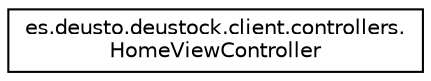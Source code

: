 digraph "Graphical Class Hierarchy"
{
 // LATEX_PDF_SIZE
  edge [fontname="Helvetica",fontsize="10",labelfontname="Helvetica",labelfontsize="10"];
  node [fontname="Helvetica",fontsize="10",shape=record];
  rankdir="LR";
  Node0 [label="es.deusto.deustock.client.controllers.\lHomeViewController",height=0.2,width=0.4,color="black", fillcolor="white", style="filled",URL="$classes_1_1deusto_1_1deustock_1_1client_1_1controllers_1_1_home_view_controller.html",tooltip=" "];
}
